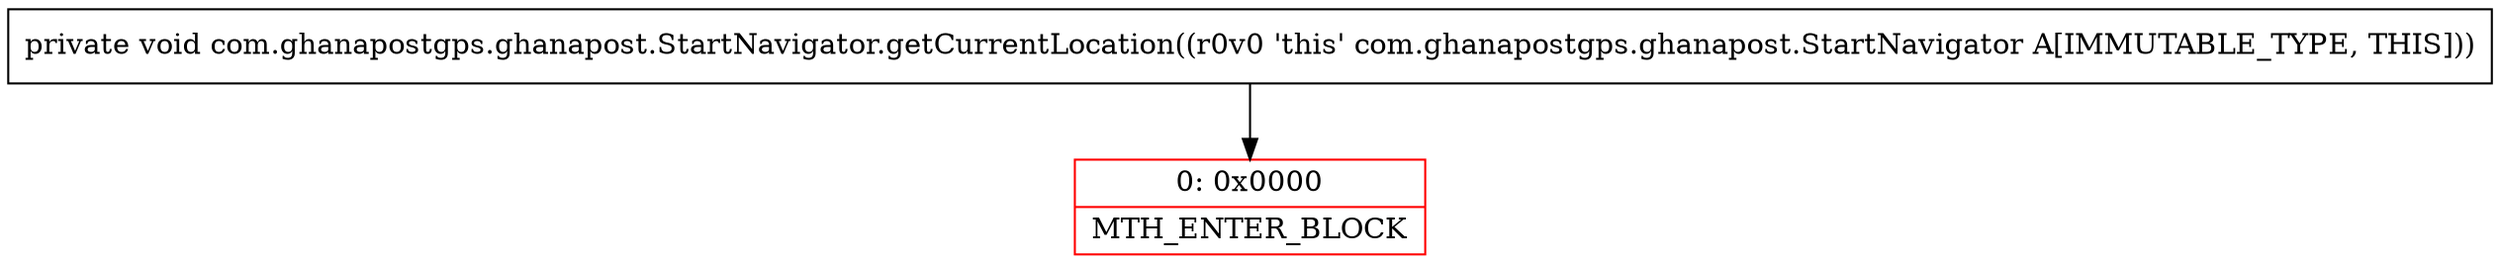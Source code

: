 digraph "CFG forcom.ghanapostgps.ghanapost.StartNavigator.getCurrentLocation()V" {
subgraph cluster_Region_767878128 {
label = "R(0)";
node [shape=record,color=blue];
}
Node_0 [shape=record,color=red,label="{0\:\ 0x0000|MTH_ENTER_BLOCK\l}"];
MethodNode[shape=record,label="{private void com.ghanapostgps.ghanapost.StartNavigator.getCurrentLocation((r0v0 'this' com.ghanapostgps.ghanapost.StartNavigator A[IMMUTABLE_TYPE, THIS])) }"];
MethodNode -> Node_0;
}

